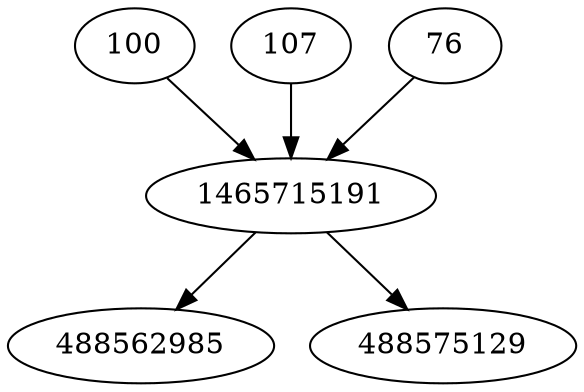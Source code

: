 strict digraph  {
100;
488562985;
107;
76;
1465715191;
488575129;
100 -> 1465715191;
107 -> 1465715191;
76 -> 1465715191;
1465715191 -> 488575129;
1465715191 -> 488562985;
}
